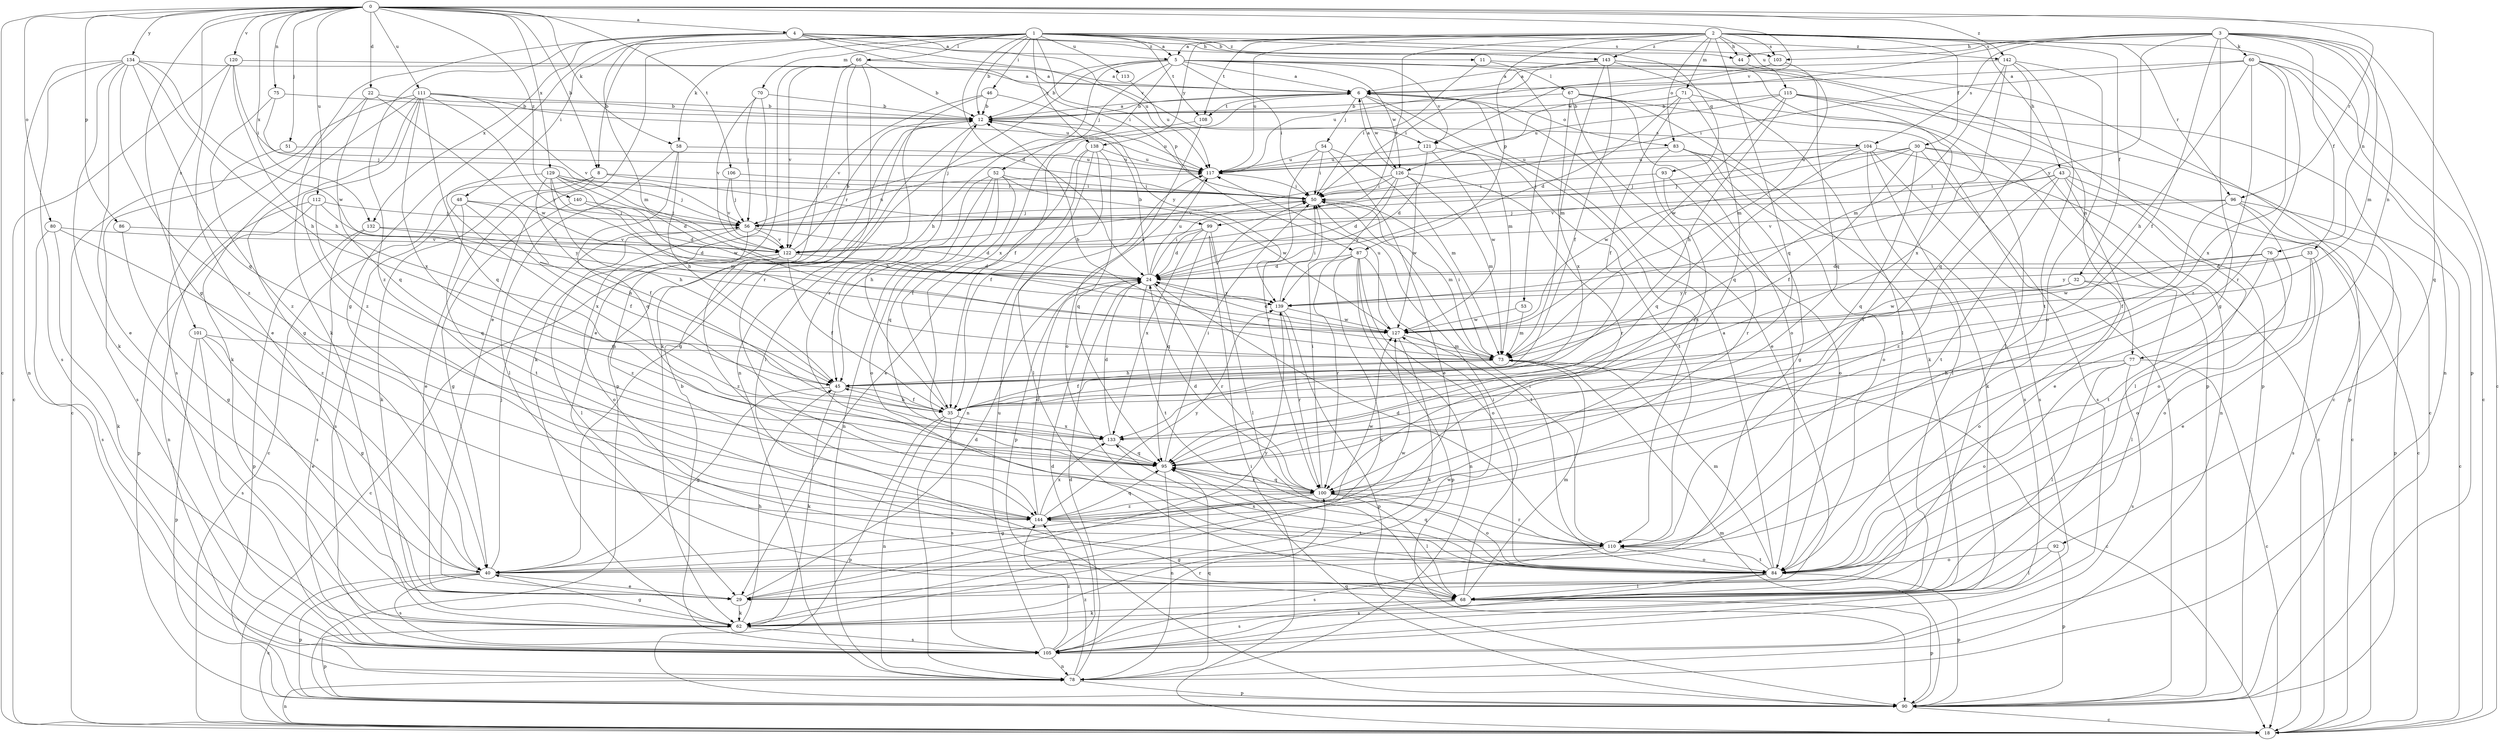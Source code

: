 strict digraph  {
0;
1;
2;
3;
4;
5;
6;
8;
11;
12;
18;
22;
24;
29;
30;
32;
33;
35;
40;
43;
44;
45;
46;
48;
50;
51;
52;
53;
54;
56;
58;
60;
62;
66;
67;
68;
70;
71;
73;
75;
76;
77;
78;
80;
83;
84;
86;
87;
90;
92;
93;
95;
96;
99;
100;
101;
103;
104;
105;
106;
108;
110;
111;
112;
113;
115;
117;
120;
121;
122;
126;
127;
129;
132;
133;
134;
138;
139;
140;
142;
143;
144;
0 -> 4  [label=a];
0 -> 8  [label=b];
0 -> 18  [label=c];
0 -> 22  [label=d];
0 -> 40  [label=g];
0 -> 51  [label=j];
0 -> 58  [label=k];
0 -> 75  [label=n];
0 -> 80  [label=o];
0 -> 86  [label=p];
0 -> 92  [label=q];
0 -> 96  [label=r];
0 -> 101  [label=s];
0 -> 106  [label=t];
0 -> 111  [label=u];
0 -> 112  [label=u];
0 -> 120  [label=v];
0 -> 121  [label=v];
0 -> 129  [label=x];
0 -> 132  [label=x];
0 -> 134  [label=y];
0 -> 140  [label=z];
0 -> 142  [label=z];
1 -> 5  [label=a];
1 -> 8  [label=b];
1 -> 11  [label=b];
1 -> 12  [label=b];
1 -> 24  [label=d];
1 -> 29  [label=e];
1 -> 46  [label=i];
1 -> 48  [label=i];
1 -> 58  [label=k];
1 -> 66  [label=l];
1 -> 70  [label=m];
1 -> 87  [label=p];
1 -> 93  [label=q];
1 -> 103  [label=s];
1 -> 108  [label=t];
1 -> 113  [label=u];
1 -> 138  [label=y];
1 -> 142  [label=z];
1 -> 143  [label=z];
2 -> 5  [label=a];
2 -> 30  [label=f];
2 -> 32  [label=f];
2 -> 43  [label=h];
2 -> 44  [label=h];
2 -> 71  [label=m];
2 -> 83  [label=o];
2 -> 87  [label=p];
2 -> 90  [label=p];
2 -> 95  [label=q];
2 -> 96  [label=r];
2 -> 99  [label=r];
2 -> 103  [label=s];
2 -> 108  [label=t];
2 -> 115  [label=u];
2 -> 117  [label=u];
2 -> 138  [label=y];
2 -> 143  [label=z];
3 -> 18  [label=c];
3 -> 33  [label=f];
3 -> 35  [label=f];
3 -> 40  [label=g];
3 -> 44  [label=h];
3 -> 60  [label=k];
3 -> 73  [label=m];
3 -> 76  [label=n];
3 -> 77  [label=n];
3 -> 103  [label=s];
3 -> 104  [label=s];
3 -> 126  [label=w];
3 -> 139  [label=y];
4 -> 5  [label=a];
4 -> 40  [label=g];
4 -> 44  [label=h];
4 -> 50  [label=i];
4 -> 62  [label=k];
4 -> 73  [label=m];
4 -> 117  [label=u];
4 -> 121  [label=v];
4 -> 132  [label=x];
4 -> 143  [label=z];
4 -> 144  [label=z];
5 -> 6  [label=a];
5 -> 12  [label=b];
5 -> 45  [label=h];
5 -> 50  [label=i];
5 -> 52  [label=j];
5 -> 53  [label=j];
5 -> 77  [label=n];
5 -> 78  [label=n];
5 -> 121  [label=v];
5 -> 126  [label=w];
5 -> 133  [label=x];
6 -> 12  [label=b];
6 -> 29  [label=e];
6 -> 35  [label=f];
6 -> 54  [label=j];
6 -> 73  [label=m];
6 -> 83  [label=o];
6 -> 108  [label=t];
6 -> 110  [label=t];
6 -> 126  [label=w];
8 -> 18  [label=c];
8 -> 29  [label=e];
8 -> 50  [label=i];
8 -> 62  [label=k];
8 -> 99  [label=r];
11 -> 50  [label=i];
11 -> 67  [label=l];
11 -> 90  [label=p];
12 -> 6  [label=a];
12 -> 40  [label=g];
12 -> 68  [label=l];
12 -> 104  [label=s];
12 -> 117  [label=u];
18 -> 50  [label=i];
18 -> 78  [label=n];
22 -> 12  [label=b];
22 -> 95  [label=q];
22 -> 105  [label=s];
22 -> 127  [label=w];
24 -> 12  [label=b];
24 -> 50  [label=i];
24 -> 100  [label=r];
24 -> 110  [label=t];
24 -> 117  [label=u];
24 -> 139  [label=y];
29 -> 24  [label=d];
29 -> 62  [label=k];
29 -> 139  [label=y];
30 -> 18  [label=c];
30 -> 35  [label=f];
30 -> 56  [label=j];
30 -> 78  [label=n];
30 -> 95  [label=q];
30 -> 105  [label=s];
30 -> 117  [label=u];
30 -> 127  [label=w];
32 -> 68  [label=l];
32 -> 84  [label=o];
32 -> 127  [label=w];
32 -> 139  [label=y];
33 -> 24  [label=d];
33 -> 29  [label=e];
33 -> 84  [label=o];
33 -> 105  [label=s];
33 -> 139  [label=y];
35 -> 12  [label=b];
35 -> 45  [label=h];
35 -> 78  [label=n];
35 -> 90  [label=p];
35 -> 105  [label=s];
35 -> 133  [label=x];
40 -> 18  [label=c];
40 -> 29  [label=e];
40 -> 56  [label=j];
40 -> 90  [label=p];
40 -> 105  [label=s];
40 -> 127  [label=w];
43 -> 18  [label=c];
43 -> 29  [label=e];
43 -> 50  [label=i];
43 -> 68  [label=l];
43 -> 110  [label=t];
43 -> 122  [label=v];
43 -> 144  [label=z];
44 -> 95  [label=q];
45 -> 35  [label=f];
45 -> 40  [label=g];
45 -> 62  [label=k];
46 -> 12  [label=b];
46 -> 100  [label=r];
46 -> 122  [label=v];
46 -> 139  [label=y];
48 -> 35  [label=f];
48 -> 45  [label=h];
48 -> 56  [label=j];
48 -> 105  [label=s];
48 -> 110  [label=t];
50 -> 56  [label=j];
50 -> 73  [label=m];
51 -> 105  [label=s];
51 -> 117  [label=u];
52 -> 35  [label=f];
52 -> 45  [label=h];
52 -> 50  [label=i];
52 -> 78  [label=n];
52 -> 84  [label=o];
52 -> 95  [label=q];
52 -> 127  [label=w];
53 -> 73  [label=m];
53 -> 127  [label=w];
54 -> 29  [label=e];
54 -> 50  [label=i];
54 -> 73  [label=m];
54 -> 100  [label=r];
54 -> 117  [label=u];
56 -> 24  [label=d];
56 -> 68  [label=l];
56 -> 84  [label=o];
56 -> 117  [label=u];
56 -> 122  [label=v];
56 -> 144  [label=z];
58 -> 45  [label=h];
58 -> 68  [label=l];
58 -> 95  [label=q];
58 -> 117  [label=u];
60 -> 6  [label=a];
60 -> 18  [label=c];
60 -> 45  [label=h];
60 -> 50  [label=i];
60 -> 78  [label=n];
60 -> 100  [label=r];
60 -> 133  [label=x];
60 -> 144  [label=z];
62 -> 40  [label=g];
62 -> 45  [label=h];
62 -> 90  [label=p];
62 -> 105  [label=s];
62 -> 127  [label=w];
66 -> 6  [label=a];
66 -> 12  [label=b];
66 -> 29  [label=e];
66 -> 62  [label=k];
66 -> 90  [label=p];
66 -> 100  [label=r];
66 -> 122  [label=v];
67 -> 12  [label=b];
67 -> 62  [label=k];
67 -> 84  [label=o];
67 -> 90  [label=p];
67 -> 100  [label=r];
67 -> 133  [label=x];
68 -> 50  [label=i];
68 -> 62  [label=k];
68 -> 73  [label=m];
68 -> 90  [label=p];
68 -> 105  [label=s];
70 -> 12  [label=b];
70 -> 56  [label=j];
70 -> 62  [label=k];
70 -> 122  [label=v];
71 -> 12  [label=b];
71 -> 24  [label=d];
71 -> 35  [label=f];
71 -> 68  [label=l];
71 -> 95  [label=q];
73 -> 12  [label=b];
73 -> 18  [label=c];
73 -> 35  [label=f];
73 -> 45  [label=h];
73 -> 50  [label=i];
75 -> 12  [label=b];
75 -> 56  [label=j];
75 -> 144  [label=z];
76 -> 24  [label=d];
76 -> 84  [label=o];
76 -> 110  [label=t];
76 -> 127  [label=w];
77 -> 18  [label=c];
77 -> 45  [label=h];
77 -> 68  [label=l];
77 -> 84  [label=o];
77 -> 105  [label=s];
78 -> 24  [label=d];
78 -> 90  [label=p];
78 -> 95  [label=q];
78 -> 144  [label=z];
80 -> 62  [label=k];
80 -> 105  [label=s];
80 -> 122  [label=v];
80 -> 144  [label=z];
83 -> 40  [label=g];
83 -> 84  [label=o];
83 -> 100  [label=r];
83 -> 105  [label=s];
83 -> 117  [label=u];
84 -> 6  [label=a];
84 -> 50  [label=i];
84 -> 68  [label=l];
84 -> 73  [label=m];
84 -> 90  [label=p];
84 -> 95  [label=q];
84 -> 105  [label=s];
84 -> 110  [label=t];
84 -> 133  [label=x];
86 -> 40  [label=g];
86 -> 122  [label=v];
87 -> 24  [label=d];
87 -> 62  [label=k];
87 -> 78  [label=n];
87 -> 84  [label=o];
87 -> 90  [label=p];
87 -> 100  [label=r];
87 -> 110  [label=t];
90 -> 18  [label=c];
90 -> 73  [label=m];
90 -> 95  [label=q];
92 -> 68  [label=l];
92 -> 84  [label=o];
92 -> 90  [label=p];
93 -> 50  [label=i];
93 -> 84  [label=o];
93 -> 100  [label=r];
95 -> 50  [label=i];
95 -> 78  [label=n];
95 -> 100  [label=r];
96 -> 18  [label=c];
96 -> 35  [label=f];
96 -> 56  [label=j];
96 -> 84  [label=o];
96 -> 90  [label=p];
96 -> 122  [label=v];
99 -> 24  [label=d];
99 -> 68  [label=l];
99 -> 95  [label=q];
99 -> 122  [label=v];
99 -> 133  [label=x];
100 -> 24  [label=d];
100 -> 40  [label=g];
100 -> 50  [label=i];
100 -> 68  [label=l];
100 -> 84  [label=o];
100 -> 95  [label=q];
100 -> 144  [label=z];
101 -> 29  [label=e];
101 -> 40  [label=g];
101 -> 73  [label=m];
101 -> 90  [label=p];
101 -> 105  [label=s];
103 -> 73  [label=m];
103 -> 117  [label=u];
104 -> 18  [label=c];
104 -> 56  [label=j];
104 -> 62  [label=k];
104 -> 68  [label=l];
104 -> 95  [label=q];
104 -> 105  [label=s];
104 -> 117  [label=u];
105 -> 12  [label=b];
105 -> 24  [label=d];
105 -> 78  [label=n];
105 -> 100  [label=r];
105 -> 117  [label=u];
105 -> 144  [label=z];
106 -> 50  [label=i];
106 -> 56  [label=j];
106 -> 122  [label=v];
108 -> 56  [label=j];
108 -> 84  [label=o];
110 -> 24  [label=d];
110 -> 40  [label=g];
110 -> 84  [label=o];
110 -> 100  [label=r];
110 -> 105  [label=s];
111 -> 12  [label=b];
111 -> 18  [label=c];
111 -> 40  [label=g];
111 -> 62  [label=k];
111 -> 95  [label=q];
111 -> 117  [label=u];
111 -> 122  [label=v];
111 -> 133  [label=x];
111 -> 139  [label=y];
111 -> 144  [label=z];
112 -> 56  [label=j];
112 -> 78  [label=n];
112 -> 90  [label=p];
112 -> 95  [label=q];
112 -> 139  [label=y];
113 -> 117  [label=u];
115 -> 12  [label=b];
115 -> 18  [label=c];
115 -> 45  [label=h];
115 -> 90  [label=p];
115 -> 110  [label=t];
115 -> 117  [label=u];
115 -> 127  [label=w];
117 -> 50  [label=i];
117 -> 90  [label=p];
120 -> 6  [label=a];
120 -> 18  [label=c];
120 -> 29  [label=e];
120 -> 45  [label=h];
120 -> 50  [label=i];
121 -> 24  [label=d];
121 -> 110  [label=t];
121 -> 117  [label=u];
121 -> 127  [label=w];
122 -> 12  [label=b];
122 -> 18  [label=c];
122 -> 24  [label=d];
122 -> 35  [label=f];
122 -> 144  [label=z];
126 -> 6  [label=a];
126 -> 24  [label=d];
126 -> 50  [label=i];
126 -> 73  [label=m];
126 -> 100  [label=r];
126 -> 122  [label=v];
126 -> 127  [label=w];
126 -> 139  [label=y];
127 -> 24  [label=d];
127 -> 62  [label=k];
127 -> 73  [label=m];
127 -> 117  [label=u];
129 -> 24  [label=d];
129 -> 35  [label=f];
129 -> 45  [label=h];
129 -> 50  [label=i];
129 -> 56  [label=j];
129 -> 73  [label=m];
129 -> 127  [label=w];
129 -> 133  [label=x];
132 -> 24  [label=d];
132 -> 90  [label=p];
132 -> 105  [label=s];
132 -> 122  [label=v];
133 -> 24  [label=d];
133 -> 95  [label=q];
134 -> 6  [label=a];
134 -> 29  [label=e];
134 -> 45  [label=h];
134 -> 62  [label=k];
134 -> 78  [label=n];
134 -> 95  [label=q];
134 -> 105  [label=s];
134 -> 127  [label=w];
134 -> 144  [label=z];
138 -> 29  [label=e];
138 -> 35  [label=f];
138 -> 68  [label=l];
138 -> 78  [label=n];
138 -> 95  [label=q];
138 -> 117  [label=u];
139 -> 50  [label=i];
139 -> 90  [label=p];
139 -> 100  [label=r];
139 -> 127  [label=w];
140 -> 24  [label=d];
140 -> 40  [label=g];
140 -> 56  [label=j];
142 -> 6  [label=a];
142 -> 73  [label=m];
142 -> 84  [label=o];
142 -> 95  [label=q];
142 -> 110  [label=t];
142 -> 133  [label=x];
143 -> 6  [label=a];
143 -> 18  [label=c];
143 -> 35  [label=f];
143 -> 50  [label=i];
143 -> 68  [label=l];
143 -> 73  [label=m];
143 -> 90  [label=p];
144 -> 24  [label=d];
144 -> 95  [label=q];
144 -> 110  [label=t];
144 -> 127  [label=w];
144 -> 133  [label=x];
144 -> 139  [label=y];
}
